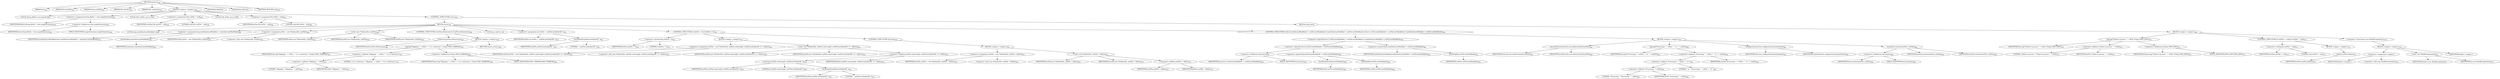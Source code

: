 digraph "process" {  
"821" [label = <(METHOD,process)<SUB>434</SUB>> ]
"41" [label = <(PARAM,this)<SUB>434</SUB>> ]
"822" [label = <(PARAM,File baseDir)<SUB>434</SUB>> ]
"823" [label = <(PARAM,String xmlFile)<SUB>434</SUB>> ]
"824" [label = <(PARAM,File destDir)<SUB>434</SUB>> ]
"825" [label = <(PARAM,File stylesheet)<SUB>435</SUB>> ]
"826" [label = <(BLOCK,&lt;empty&gt;,&lt;empty&gt;)<SUB>436</SUB>> ]
"827" [label = <(LOCAL,String fileExt: java.lang.String)> ]
"828" [label = <(&lt;operator&gt;.assignment,String fileExt = this.targetExtension)<SUB>438</SUB>> ]
"829" [label = <(IDENTIFIER,fileExt,String fileExt = this.targetExtension)<SUB>438</SUB>> ]
"830" [label = <(&lt;operator&gt;.fieldAccess,this.targetExtension)<SUB>438</SUB>> ]
"831" [label = <(IDENTIFIER,this,String fileExt = this.targetExtension)<SUB>438</SUB>> ]
"832" [label = <(FIELD_IDENTIFIER,targetExtension,targetExtension)<SUB>438</SUB>> ]
"43" [label = <(LOCAL,File outFile: java.io.File)> ]
"833" [label = <(&lt;operator&gt;.assignment,File outFile = null)<SUB>439</SUB>> ]
"834" [label = <(IDENTIFIER,outFile,File outFile = null)<SUB>439</SUB>> ]
"835" [label = <(LITERAL,null,File outFile = null)<SUB>439</SUB>> ]
"39" [label = <(LOCAL,File inFile: java.io.File)> ]
"836" [label = <(&lt;operator&gt;.assignment,File inFile = null)<SUB>440</SUB>> ]
"837" [label = <(IDENTIFIER,inFile,File inFile = null)<SUB>440</SUB>> ]
"838" [label = <(LITERAL,null,File inFile = null)<SUB>440</SUB>> ]
"839" [label = <(CONTROL_STRUCTURE,try,try)<SUB>442</SUB>> ]
"840" [label = <(BLOCK,try,try)<SUB>442</SUB>> ]
"841" [label = <(LOCAL,long styleSheetLastModified: long)> ]
"842" [label = <(&lt;operator&gt;.assignment,long styleSheetLastModified = stylesheet.lastModified())<SUB>443</SUB>> ]
"843" [label = <(IDENTIFIER,styleSheetLastModified,long styleSheetLastModified = stylesheet.lastModified())<SUB>443</SUB>> ]
"844" [label = <(lastModified,stylesheet.lastModified())<SUB>443</SUB>> ]
"845" [label = <(IDENTIFIER,stylesheet,stylesheet.lastModified())<SUB>443</SUB>> ]
"846" [label = <(&lt;operator&gt;.assignment,inFile = new File(baseDir, xmlFile))<SUB>444</SUB>> ]
"847" [label = <(IDENTIFIER,inFile,inFile = new File(baseDir, xmlFile))<SUB>444</SUB>> ]
"848" [label = <(&lt;operator&gt;.alloc,new File(baseDir, xmlFile))<SUB>444</SUB>> ]
"849" [label = <(&lt;init&gt;,new File(baseDir, xmlFile))<SUB>444</SUB>> ]
"38" [label = <(IDENTIFIER,inFile,new File(baseDir, xmlFile))<SUB>444</SUB>> ]
"850" [label = <(IDENTIFIER,baseDir,new File(baseDir, xmlFile))<SUB>444</SUB>> ]
"851" [label = <(IDENTIFIER,xmlFile,new File(baseDir, xmlFile))<SUB>444</SUB>> ]
"852" [label = <(CONTROL_STRUCTURE,if (inFile.isDirectory()),if (inFile.isDirectory()))<SUB>446</SUB>> ]
"853" [label = <(isDirectory,inFile.isDirectory())<SUB>446</SUB>> ]
"854" [label = <(IDENTIFIER,inFile,inFile.isDirectory())<SUB>446</SUB>> ]
"855" [label = <(BLOCK,&lt;empty&gt;,&lt;empty&gt;)<SUB>446</SUB>> ]
"856" [label = <(log,log(&quot;Skipping &quot; + inFile + &quot; it is a directory.&quot;, Project.MSG_VERBOSE))<SUB>447</SUB>> ]
"40" [label = <(IDENTIFIER,this,log(&quot;Skipping &quot; + inFile + &quot; it is a directory.&quot;, Project.MSG_VERBOSE))<SUB>447</SUB>> ]
"857" [label = <(&lt;operator&gt;.addition,&quot;Skipping &quot; + inFile + &quot; it is a directory.&quot;)<SUB>447</SUB>> ]
"858" [label = <(&lt;operator&gt;.addition,&quot;Skipping &quot; + inFile)<SUB>447</SUB>> ]
"859" [label = <(LITERAL,&quot;Skipping &quot;,&quot;Skipping &quot; + inFile)<SUB>447</SUB>> ]
"860" [label = <(IDENTIFIER,inFile,&quot;Skipping &quot; + inFile)<SUB>447</SUB>> ]
"861" [label = <(LITERAL,&quot; it is a directory.&quot;,&quot;Skipping &quot; + inFile + &quot; it is a directory.&quot;)<SUB>447</SUB>> ]
"862" [label = <(&lt;operator&gt;.fieldAccess,Project.MSG_VERBOSE)<SUB>448</SUB>> ]
"863" [label = <(IDENTIFIER,Project,log(&quot;Skipping &quot; + inFile + &quot; it is a directory.&quot;, Project.MSG_VERBOSE))<SUB>448</SUB>> ]
"864" [label = <(FIELD_IDENTIFIER,MSG_VERBOSE,MSG_VERBOSE)<SUB>448</SUB>> ]
"865" [label = <(RETURN,return;,return;)<SUB>449</SUB>> ]
"866" [label = <(LOCAL,int dotPos: int)> ]
"867" [label = <(&lt;operator&gt;.assignment,int dotPos = xmlFile.lastIndexOf('.'))<SUB>452</SUB>> ]
"868" [label = <(IDENTIFIER,dotPos,int dotPos = xmlFile.lastIndexOf('.'))<SUB>452</SUB>> ]
"869" [label = <(lastIndexOf,xmlFile.lastIndexOf('.'))<SUB>452</SUB>> ]
"870" [label = <(IDENTIFIER,xmlFile,xmlFile.lastIndexOf('.'))<SUB>452</SUB>> ]
"871" [label = <(LITERAL,'.',xmlFile.lastIndexOf('.'))<SUB>452</SUB>> ]
"872" [label = <(CONTROL_STRUCTURE,if (dotPos &gt; 0),if (dotPos &gt; 0))<SUB>453</SUB>> ]
"873" [label = <(&lt;operator&gt;.greaterThan,dotPos &gt; 0)<SUB>453</SUB>> ]
"874" [label = <(IDENTIFIER,dotPos,dotPos &gt; 0)<SUB>453</SUB>> ]
"875" [label = <(LITERAL,0,dotPos &gt; 0)<SUB>453</SUB>> ]
"876" [label = <(BLOCK,&lt;empty&gt;,&lt;empty&gt;)<SUB>453</SUB>> ]
"877" [label = <(&lt;operator&gt;.assignment,outFile = new File(destDir, xmlFile.substring(0, xmlFile.lastIndexOf('.')) + fileExt))<SUB>454</SUB>> ]
"878" [label = <(IDENTIFIER,outFile,outFile = new File(destDir, xmlFile.substring(0, xmlFile.lastIndexOf('.')) + fileExt))<SUB>454</SUB>> ]
"879" [label = <(&lt;operator&gt;.alloc,new File(destDir, xmlFile.substring(0, xmlFile.lastIndexOf('.')) + fileExt))<SUB>454</SUB>> ]
"880" [label = <(&lt;init&gt;,new File(destDir, xmlFile.substring(0, xmlFile.lastIndexOf('.')) + fileExt))<SUB>454</SUB>> ]
"42" [label = <(IDENTIFIER,outFile,new File(destDir, xmlFile.substring(0, xmlFile.lastIndexOf('.')) + fileExt))<SUB>454</SUB>> ]
"881" [label = <(IDENTIFIER,destDir,new File(destDir, xmlFile.substring(0, xmlFile.lastIndexOf('.')) + fileExt))<SUB>454</SUB>> ]
"882" [label = <(&lt;operator&gt;.addition,xmlFile.substring(0, xmlFile.lastIndexOf('.')) + fileExt)<SUB>455</SUB>> ]
"883" [label = <(substring,xmlFile.substring(0, xmlFile.lastIndexOf('.')))<SUB>455</SUB>> ]
"884" [label = <(IDENTIFIER,xmlFile,xmlFile.substring(0, xmlFile.lastIndexOf('.')))<SUB>455</SUB>> ]
"885" [label = <(LITERAL,0,xmlFile.substring(0, xmlFile.lastIndexOf('.')))<SUB>455</SUB>> ]
"886" [label = <(lastIndexOf,xmlFile.lastIndexOf('.'))<SUB>455</SUB>> ]
"887" [label = <(IDENTIFIER,xmlFile,xmlFile.lastIndexOf('.'))<SUB>455</SUB>> ]
"888" [label = <(LITERAL,'.',xmlFile.lastIndexOf('.'))<SUB>455</SUB>> ]
"889" [label = <(IDENTIFIER,fileExt,xmlFile.substring(0, xmlFile.lastIndexOf('.')) + fileExt)<SUB>455</SUB>> ]
"890" [label = <(CONTROL_STRUCTURE,else,else)<SUB>456</SUB>> ]
"891" [label = <(BLOCK,&lt;empty&gt;,&lt;empty&gt;)<SUB>456</SUB>> ]
"892" [label = <(&lt;operator&gt;.assignment,outFile = new File(destDir, xmlFile + fileExt))<SUB>457</SUB>> ]
"893" [label = <(IDENTIFIER,outFile,outFile = new File(destDir, xmlFile + fileExt))<SUB>457</SUB>> ]
"894" [label = <(&lt;operator&gt;.alloc,new File(destDir, xmlFile + fileExt))<SUB>457</SUB>> ]
"895" [label = <(&lt;init&gt;,new File(destDir, xmlFile + fileExt))<SUB>457</SUB>> ]
"44" [label = <(IDENTIFIER,outFile,new File(destDir, xmlFile + fileExt))<SUB>457</SUB>> ]
"896" [label = <(IDENTIFIER,destDir,new File(destDir, xmlFile + fileExt))<SUB>457</SUB>> ]
"897" [label = <(&lt;operator&gt;.addition,xmlFile + fileExt)<SUB>457</SUB>> ]
"898" [label = <(IDENTIFIER,xmlFile,xmlFile + fileExt)<SUB>457</SUB>> ]
"899" [label = <(IDENTIFIER,fileExt,xmlFile + fileExt)<SUB>457</SUB>> ]
"900" [label = <(CONTROL_STRUCTURE,if (force || inFile.lastModified() &gt; outFile.lastModified() || styleSheetLastModified &gt; outFile.lastModified()),if (force || inFile.lastModified() &gt; outFile.lastModified() || styleSheetLastModified &gt; outFile.lastModified()))<SUB>459</SUB>> ]
"901" [label = <(&lt;operator&gt;.logicalOr,force || inFile.lastModified() &gt; outFile.lastModified() || styleSheetLastModified &gt; outFile.lastModified())<SUB>459</SUB>> ]
"902" [label = <(&lt;operator&gt;.logicalOr,force || inFile.lastModified() &gt; outFile.lastModified())<SUB>459</SUB>> ]
"903" [label = <(&lt;operator&gt;.fieldAccess,this.force)<SUB>459</SUB>> ]
"904" [label = <(IDENTIFIER,this,force || inFile.lastModified() &gt; outFile.lastModified())<SUB>459</SUB>> ]
"905" [label = <(FIELD_IDENTIFIER,force,force)<SUB>459</SUB>> ]
"906" [label = <(&lt;operator&gt;.greaterThan,inFile.lastModified() &gt; outFile.lastModified())<SUB>460</SUB>> ]
"907" [label = <(lastModified,inFile.lastModified())<SUB>460</SUB>> ]
"908" [label = <(IDENTIFIER,inFile,inFile.lastModified())<SUB>460</SUB>> ]
"909" [label = <(lastModified,outFile.lastModified())<SUB>460</SUB>> ]
"910" [label = <(IDENTIFIER,outFile,outFile.lastModified())<SUB>460</SUB>> ]
"911" [label = <(&lt;operator&gt;.greaterThan,styleSheetLastModified &gt; outFile.lastModified())<SUB>461</SUB>> ]
"912" [label = <(IDENTIFIER,styleSheetLastModified,styleSheetLastModified &gt; outFile.lastModified())<SUB>461</SUB>> ]
"913" [label = <(lastModified,outFile.lastModified())<SUB>461</SUB>> ]
"914" [label = <(IDENTIFIER,outFile,outFile.lastModified())<SUB>461</SUB>> ]
"915" [label = <(BLOCK,&lt;empty&gt;,&lt;empty&gt;)<SUB>461</SUB>> ]
"916" [label = <(ensureDirectoryFor,this.ensureDirectoryFor(outFile))<SUB>462</SUB>> ]
"45" [label = <(IDENTIFIER,this,this.ensureDirectoryFor(outFile))<SUB>462</SUB>> ]
"917" [label = <(IDENTIFIER,outFile,this.ensureDirectoryFor(outFile))<SUB>462</SUB>> ]
"918" [label = <(log,log(&quot;Processing &quot; + inFile + &quot; to &quot; + outFile))<SUB>463</SUB>> ]
"46" [label = <(IDENTIFIER,this,log(&quot;Processing &quot; + inFile + &quot; to &quot; + outFile))<SUB>463</SUB>> ]
"919" [label = <(&lt;operator&gt;.addition,&quot;Processing &quot; + inFile + &quot; to &quot; + outFile)<SUB>463</SUB>> ]
"920" [label = <(&lt;operator&gt;.addition,&quot;Processing &quot; + inFile + &quot; to &quot;)<SUB>463</SUB>> ]
"921" [label = <(&lt;operator&gt;.addition,&quot;Processing &quot; + inFile)<SUB>463</SUB>> ]
"922" [label = <(LITERAL,&quot;Processing &quot;,&quot;Processing &quot; + inFile)<SUB>463</SUB>> ]
"923" [label = <(IDENTIFIER,inFile,&quot;Processing &quot; + inFile)<SUB>463</SUB>> ]
"924" [label = <(LITERAL,&quot; to &quot;,&quot;Processing &quot; + inFile + &quot; to &quot;)<SUB>463</SUB>> ]
"925" [label = <(IDENTIFIER,outFile,&quot;Processing &quot; + inFile + &quot; to &quot; + outFile)<SUB>463</SUB>> ]
"926" [label = <(configureLiaison,this.configureLiaison(stylesheet))<SUB>465</SUB>> ]
"47" [label = <(IDENTIFIER,this,this.configureLiaison(stylesheet))<SUB>465</SUB>> ]
"927" [label = <(IDENTIFIER,stylesheet,this.configureLiaison(stylesheet))<SUB>465</SUB>> ]
"928" [label = <(transform,transform(inFile, outFile))<SUB>466</SUB>> ]
"929" [label = <(&lt;operator&gt;.fieldAccess,this.liaison)<SUB>466</SUB>> ]
"930" [label = <(IDENTIFIER,this,transform(inFile, outFile))<SUB>466</SUB>> ]
"931" [label = <(FIELD_IDENTIFIER,liaison,liaison)<SUB>466</SUB>> ]
"932" [label = <(IDENTIFIER,inFile,transform(inFile, outFile))<SUB>466</SUB>> ]
"933" [label = <(IDENTIFIER,outFile,transform(inFile, outFile))<SUB>466</SUB>> ]
"934" [label = <(BLOCK,catch,catch)> ]
"935" [label = <(BLOCK,&lt;empty&gt;,&lt;empty&gt;)<SUB>468</SUB>> ]
"936" [label = <(log,log(&quot;Failed to process &quot; + inFile, Project.MSG_INFO))<SUB>471</SUB>> ]
"48" [label = <(IDENTIFIER,this,log(&quot;Failed to process &quot; + inFile, Project.MSG_INFO))<SUB>471</SUB>> ]
"937" [label = <(&lt;operator&gt;.addition,&quot;Failed to process &quot; + inFile)<SUB>471</SUB>> ]
"938" [label = <(LITERAL,&quot;Failed to process &quot;,&quot;Failed to process &quot; + inFile)<SUB>471</SUB>> ]
"939" [label = <(IDENTIFIER,inFile,&quot;Failed to process &quot; + inFile)<SUB>471</SUB>> ]
"940" [label = <(&lt;operator&gt;.fieldAccess,Project.MSG_INFO)<SUB>471</SUB>> ]
"941" [label = <(IDENTIFIER,Project,log(&quot;Failed to process &quot; + inFile, Project.MSG_INFO))<SUB>471</SUB>> ]
"942" [label = <(FIELD_IDENTIFIER,MSG_INFO,MSG_INFO)<SUB>471</SUB>> ]
"943" [label = <(CONTROL_STRUCTURE,if (outFile != null),if (outFile != null))<SUB>472</SUB>> ]
"944" [label = <(&lt;operator&gt;.notEquals,outFile != null)<SUB>472</SUB>> ]
"945" [label = <(IDENTIFIER,outFile,outFile != null)<SUB>472</SUB>> ]
"946" [label = <(LITERAL,null,outFile != null)<SUB>472</SUB>> ]
"947" [label = <(BLOCK,&lt;empty&gt;,&lt;empty&gt;)<SUB>472</SUB>> ]
"948" [label = <(delete,outFile.delete())<SUB>473</SUB>> ]
"949" [label = <(IDENTIFIER,outFile,outFile.delete())<SUB>473</SUB>> ]
"950" [label = <(&lt;operator&gt;.throw,throw new BuildException(ex);)<SUB>476</SUB>> ]
"951" [label = <(BLOCK,&lt;empty&gt;,&lt;empty&gt;)<SUB>476</SUB>> ]
"952" [label = <(&lt;operator&gt;.assignment,&lt;empty&gt;)> ]
"953" [label = <(IDENTIFIER,$obj11,&lt;empty&gt;)> ]
"954" [label = <(&lt;operator&gt;.alloc,new BuildException(ex))<SUB>476</SUB>> ]
"955" [label = <(&lt;init&gt;,new BuildException(ex))<SUB>476</SUB>> ]
"956" [label = <(IDENTIFIER,$obj11,new BuildException(ex))> ]
"957" [label = <(IDENTIFIER,ex,new BuildException(ex))<SUB>476</SUB>> ]
"958" [label = <(IDENTIFIER,$obj11,&lt;empty&gt;)> ]
"959" [label = <(MODIFIER,PRIVATE)> ]
"960" [label = <(MODIFIER,VIRTUAL)> ]
"961" [label = <(METHOD_RETURN,void)<SUB>434</SUB>> ]
  "821" -> "41" 
  "821" -> "822" 
  "821" -> "823" 
  "821" -> "824" 
  "821" -> "825" 
  "821" -> "826" 
  "821" -> "959" 
  "821" -> "960" 
  "821" -> "961" 
  "826" -> "827" 
  "826" -> "828" 
  "826" -> "43" 
  "826" -> "833" 
  "826" -> "39" 
  "826" -> "836" 
  "826" -> "839" 
  "828" -> "829" 
  "828" -> "830" 
  "830" -> "831" 
  "830" -> "832" 
  "833" -> "834" 
  "833" -> "835" 
  "836" -> "837" 
  "836" -> "838" 
  "839" -> "840" 
  "839" -> "934" 
  "840" -> "841" 
  "840" -> "842" 
  "840" -> "846" 
  "840" -> "849" 
  "840" -> "852" 
  "840" -> "866" 
  "840" -> "867" 
  "840" -> "872" 
  "840" -> "900" 
  "842" -> "843" 
  "842" -> "844" 
  "844" -> "845" 
  "846" -> "847" 
  "846" -> "848" 
  "849" -> "38" 
  "849" -> "850" 
  "849" -> "851" 
  "852" -> "853" 
  "852" -> "855" 
  "853" -> "854" 
  "855" -> "856" 
  "855" -> "865" 
  "856" -> "40" 
  "856" -> "857" 
  "856" -> "862" 
  "857" -> "858" 
  "857" -> "861" 
  "858" -> "859" 
  "858" -> "860" 
  "862" -> "863" 
  "862" -> "864" 
  "867" -> "868" 
  "867" -> "869" 
  "869" -> "870" 
  "869" -> "871" 
  "872" -> "873" 
  "872" -> "876" 
  "872" -> "890" 
  "873" -> "874" 
  "873" -> "875" 
  "876" -> "877" 
  "876" -> "880" 
  "877" -> "878" 
  "877" -> "879" 
  "880" -> "42" 
  "880" -> "881" 
  "880" -> "882" 
  "882" -> "883" 
  "882" -> "889" 
  "883" -> "884" 
  "883" -> "885" 
  "883" -> "886" 
  "886" -> "887" 
  "886" -> "888" 
  "890" -> "891" 
  "891" -> "892" 
  "891" -> "895" 
  "892" -> "893" 
  "892" -> "894" 
  "895" -> "44" 
  "895" -> "896" 
  "895" -> "897" 
  "897" -> "898" 
  "897" -> "899" 
  "900" -> "901" 
  "900" -> "915" 
  "901" -> "902" 
  "901" -> "911" 
  "902" -> "903" 
  "902" -> "906" 
  "903" -> "904" 
  "903" -> "905" 
  "906" -> "907" 
  "906" -> "909" 
  "907" -> "908" 
  "909" -> "910" 
  "911" -> "912" 
  "911" -> "913" 
  "913" -> "914" 
  "915" -> "916" 
  "915" -> "918" 
  "915" -> "926" 
  "915" -> "928" 
  "916" -> "45" 
  "916" -> "917" 
  "918" -> "46" 
  "918" -> "919" 
  "919" -> "920" 
  "919" -> "925" 
  "920" -> "921" 
  "920" -> "924" 
  "921" -> "922" 
  "921" -> "923" 
  "926" -> "47" 
  "926" -> "927" 
  "928" -> "929" 
  "928" -> "932" 
  "928" -> "933" 
  "929" -> "930" 
  "929" -> "931" 
  "934" -> "935" 
  "935" -> "936" 
  "935" -> "943" 
  "935" -> "950" 
  "936" -> "48" 
  "936" -> "937" 
  "936" -> "940" 
  "937" -> "938" 
  "937" -> "939" 
  "940" -> "941" 
  "940" -> "942" 
  "943" -> "944" 
  "943" -> "947" 
  "944" -> "945" 
  "944" -> "946" 
  "947" -> "948" 
  "948" -> "949" 
  "950" -> "951" 
  "951" -> "952" 
  "951" -> "955" 
  "951" -> "958" 
  "952" -> "953" 
  "952" -> "954" 
  "955" -> "956" 
  "955" -> "957" 
}
